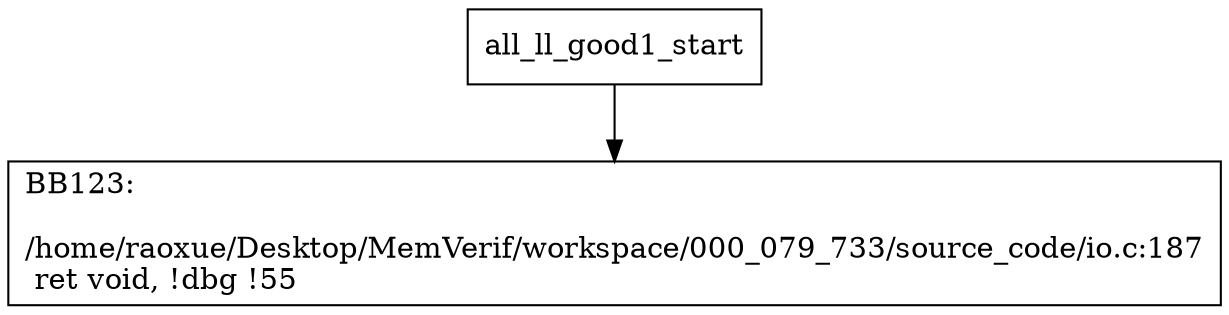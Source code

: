 digraph "CFG for'all_ll_good1' function" {
	BBall_ll_good1_start[shape=record,label="{all_ll_good1_start}"];
	BBall_ll_good1_start-> all_ll_good1BB123;
	all_ll_good1BB123 [shape=record, label="{BB123:\l\l/home/raoxue/Desktop/MemVerif/workspace/000_079_733/source_code/io.c:187\l
  ret void, !dbg !55\l
}"];
}
